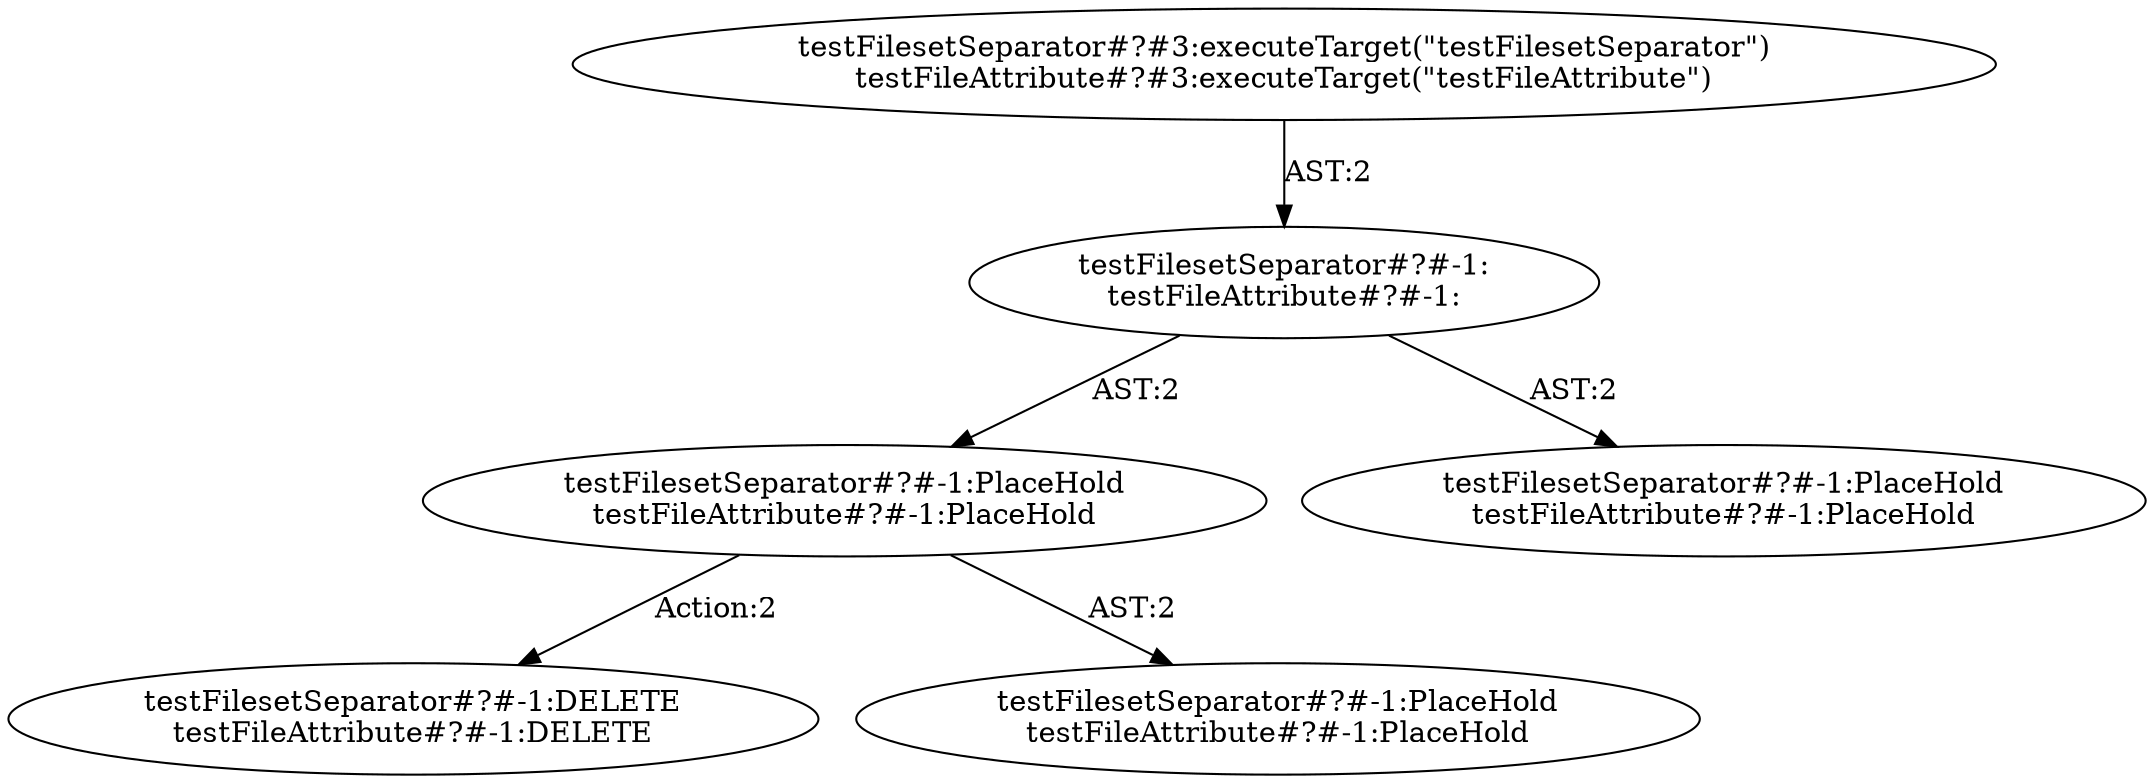 digraph "Pattern" {
0 [label="testFilesetSeparator#?#-1:DELETE
testFileAttribute#?#-1:DELETE" shape=ellipse]
1 [label="testFilesetSeparator#?#-1:PlaceHold
testFileAttribute#?#-1:PlaceHold" shape=ellipse]
2 [label="testFilesetSeparator#?#-1:
testFileAttribute#?#-1:" shape=ellipse]
3 [label="testFilesetSeparator#?#3:executeTarget(\"testFilesetSeparator\")
testFileAttribute#?#3:executeTarget(\"testFileAttribute\")" shape=ellipse]
4 [label="testFilesetSeparator#?#-1:PlaceHold
testFileAttribute#?#-1:PlaceHold" shape=ellipse]
5 [label="testFilesetSeparator#?#-1:PlaceHold
testFileAttribute#?#-1:PlaceHold" shape=ellipse]
1 -> 0 [label="Action:2"];
1 -> 5 [label="AST:2"];
2 -> 1 [label="AST:2"];
2 -> 4 [label="AST:2"];
3 -> 2 [label="AST:2"];
}
